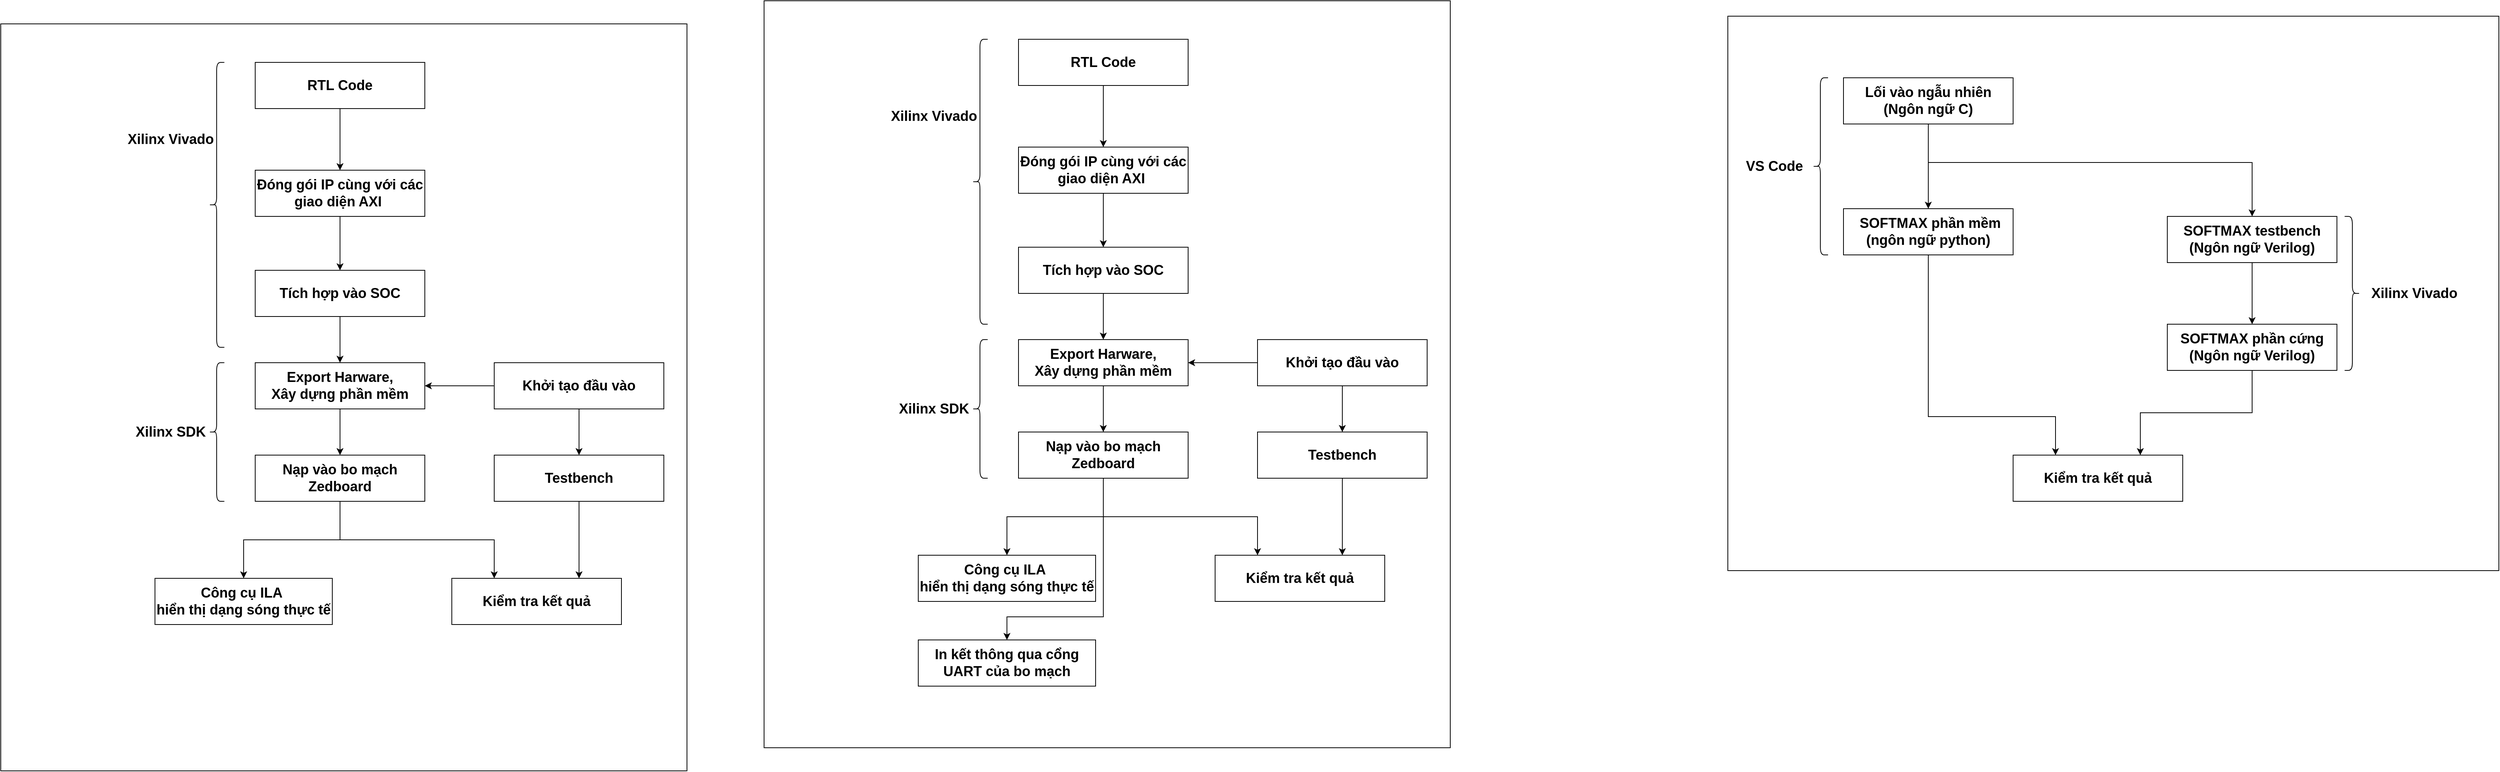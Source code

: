 <mxfile version="20.8.16" type="device"><diagram name="Page-1" id="H39IDp2V-m65FsoKv8X8"><mxGraphModel dx="5340" dy="1393" grid="1" gridSize="10" guides="1" tooltips="1" connect="1" arrows="1" fold="1" page="1" pageScale="1" pageWidth="850" pageHeight="1100" math="0" shadow="0"><root><mxCell id="0"/><mxCell id="1" parent="0"/><mxCell id="vX2RVOnJSn6Fj8IOi4cN-30" value="" style="rounded=0;whiteSpace=wrap;html=1;fontSize=18;" parent="1" vertex="1"><mxGeometry x="-1010" y="180" width="890" height="970" as="geometry"/></mxCell><mxCell id="vX2RVOnJSn6Fj8IOi4cN-16" style="edgeStyle=orthogonalEdgeStyle;rounded=0;orthogonalLoop=1;jettySize=auto;html=1;fontSize=18;" parent="1" source="vX2RVOnJSn6Fj8IOi4cN-6" target="vX2RVOnJSn6Fj8IOi4cN-15" edge="1"><mxGeometry relative="1" as="geometry"/></mxCell><mxCell id="vX2RVOnJSn6Fj8IOi4cN-6" value="&lt;font style=&quot;font-size: 18px;&quot;&gt;&lt;b&gt;RTL Code&lt;br&gt;&lt;/b&gt;&lt;/font&gt;" style="rounded=0;whiteSpace=wrap;html=1;" parent="1" vertex="1"><mxGeometry x="-680" y="230" width="220" height="60" as="geometry"/></mxCell><mxCell id="vX2RVOnJSn6Fj8IOi4cN-18" style="edgeStyle=orthogonalEdgeStyle;rounded=0;orthogonalLoop=1;jettySize=auto;html=1;entryX=0.5;entryY=0;entryDx=0;entryDy=0;fontSize=18;" parent="1" source="vX2RVOnJSn6Fj8IOi4cN-15" target="vX2RVOnJSn6Fj8IOi4cN-17" edge="1"><mxGeometry relative="1" as="geometry"/></mxCell><mxCell id="vX2RVOnJSn6Fj8IOi4cN-15" value="&lt;font style=&quot;font-size: 18px;&quot;&gt;&lt;b&gt;Đóng gói IP cùng với các giao diện AXI&amp;nbsp;&lt;/b&gt;&lt;br&gt;&lt;/font&gt;" style="rounded=0;whiteSpace=wrap;html=1;" parent="1" vertex="1"><mxGeometry x="-680" y="370" width="220" height="60" as="geometry"/></mxCell><mxCell id="vX2RVOnJSn6Fj8IOi4cN-20" style="edgeStyle=orthogonalEdgeStyle;rounded=0;orthogonalLoop=1;jettySize=auto;html=1;fontSize=18;" parent="1" source="vX2RVOnJSn6Fj8IOi4cN-17" target="vX2RVOnJSn6Fj8IOi4cN-19" edge="1"><mxGeometry relative="1" as="geometry"/></mxCell><mxCell id="vX2RVOnJSn6Fj8IOi4cN-17" value="&lt;font style=&quot;font-size: 18px;&quot;&gt;&lt;b&gt;Tích hợp vào SOC&lt;/b&gt;&lt;br&gt;&lt;/font&gt;" style="rounded=0;whiteSpace=wrap;html=1;" parent="1" vertex="1"><mxGeometry x="-680" y="500" width="220" height="60" as="geometry"/></mxCell><mxCell id="vX2RVOnJSn6Fj8IOi4cN-22" style="edgeStyle=orthogonalEdgeStyle;rounded=0;orthogonalLoop=1;jettySize=auto;html=1;entryX=0.5;entryY=0;entryDx=0;entryDy=0;fontSize=18;" parent="1" source="vX2RVOnJSn6Fj8IOi4cN-19" target="vX2RVOnJSn6Fj8IOi4cN-21" edge="1"><mxGeometry relative="1" as="geometry"/></mxCell><mxCell id="vX2RVOnJSn6Fj8IOi4cN-19" value="&lt;font style=&quot;font-size: 18px;&quot;&gt;&lt;b&gt;Export Harware,&lt;br&gt;Xây dựng phần mềm&lt;/b&gt;&lt;br&gt;&lt;/font&gt;" style="rounded=0;whiteSpace=wrap;html=1;" parent="1" vertex="1"><mxGeometry x="-680" y="620" width="220" height="60" as="geometry"/></mxCell><mxCell id="vX2RVOnJSn6Fj8IOi4cN-24" style="edgeStyle=orthogonalEdgeStyle;rounded=0;orthogonalLoop=1;jettySize=auto;html=1;entryX=0.25;entryY=0;entryDx=0;entryDy=0;fontSize=18;" parent="1" source="vX2RVOnJSn6Fj8IOi4cN-21" target="vX2RVOnJSn6Fj8IOi4cN-23" edge="1"><mxGeometry relative="1" as="geometry"><Array as="points"><mxPoint x="-570" y="850"/><mxPoint x="-370" y="850"/></Array></mxGeometry></mxCell><mxCell id="GNKNaHRWox03Uhff33Sb-2" style="edgeStyle=orthogonalEdgeStyle;rounded=0;orthogonalLoop=1;jettySize=auto;html=1;entryX=0.5;entryY=0;entryDx=0;entryDy=0;" parent="1" source="vX2RVOnJSn6Fj8IOi4cN-21" target="GNKNaHRWox03Uhff33Sb-1" edge="1"><mxGeometry relative="1" as="geometry"/></mxCell><mxCell id="GNKNaHRWox03Uhff33Sb-5" style="edgeStyle=orthogonalEdgeStyle;rounded=0;orthogonalLoop=1;jettySize=auto;html=1;entryX=0.5;entryY=0;entryDx=0;entryDy=0;" parent="1" source="vX2RVOnJSn6Fj8IOi4cN-21" target="GNKNaHRWox03Uhff33Sb-4" edge="1"><mxGeometry relative="1" as="geometry"><Array as="points"><mxPoint x="-570" y="980"/><mxPoint x="-695" y="980"/></Array></mxGeometry></mxCell><mxCell id="vX2RVOnJSn6Fj8IOi4cN-21" value="&lt;font style=&quot;font-size: 18px;&quot;&gt;&lt;b&gt;Nạp vào bo mạch Zedboard&lt;/b&gt;&lt;br&gt;&lt;/font&gt;" style="rounded=0;whiteSpace=wrap;html=1;" parent="1" vertex="1"><mxGeometry x="-680" y="740" width="220" height="60" as="geometry"/></mxCell><mxCell id="vX2RVOnJSn6Fj8IOi4cN-23" value="&lt;span style=&quot;font-size: 18px;&quot;&gt;&lt;b&gt;Kiểm tra kết quả&lt;/b&gt;&lt;/span&gt;" style="rounded=0;whiteSpace=wrap;html=1;" parent="1" vertex="1"><mxGeometry x="-425" y="900" width="220" height="60" as="geometry"/></mxCell><mxCell id="vX2RVOnJSn6Fj8IOi4cN-26" style="edgeStyle=orthogonalEdgeStyle;rounded=0;orthogonalLoop=1;jettySize=auto;html=1;entryX=0.75;entryY=0;entryDx=0;entryDy=0;fontSize=18;" parent="1" source="vX2RVOnJSn6Fj8IOi4cN-25" target="vX2RVOnJSn6Fj8IOi4cN-23" edge="1"><mxGeometry relative="1" as="geometry"/></mxCell><mxCell id="vX2RVOnJSn6Fj8IOi4cN-25" value="&lt;span style=&quot;font-size: 18px;&quot;&gt;&lt;b&gt;Testbench&lt;br&gt;&lt;/b&gt;&lt;/span&gt;" style="rounded=0;whiteSpace=wrap;html=1;" parent="1" vertex="1"><mxGeometry x="-370" y="740" width="220" height="60" as="geometry"/></mxCell><mxCell id="vX2RVOnJSn6Fj8IOi4cN-27" value="" style="shape=curlyBracket;whiteSpace=wrap;html=1;rounded=1;labelPosition=left;verticalLabelPosition=middle;align=right;verticalAlign=middle;fontSize=18;" parent="1" vertex="1"><mxGeometry x="-740" y="230" width="20" height="370" as="geometry"/></mxCell><mxCell id="vX2RVOnJSn6Fj8IOi4cN-29" value="" style="shape=curlyBracket;whiteSpace=wrap;html=1;rounded=1;labelPosition=left;verticalLabelPosition=middle;align=right;verticalAlign=middle;fontSize=18;" parent="1" vertex="1"><mxGeometry x="-740" y="620" width="20" height="180" as="geometry"/></mxCell><mxCell id="vX2RVOnJSn6Fj8IOi4cN-31" value="&lt;b&gt;Xilinx Vivado&lt;/b&gt;" style="text;html=1;align=center;verticalAlign=middle;resizable=0;points=[];autosize=1;strokeColor=none;fillColor=none;fontSize=18;" parent="1" vertex="1"><mxGeometry x="-860" y="310" width="140" height="40" as="geometry"/></mxCell><mxCell id="vX2RVOnJSn6Fj8IOi4cN-32" value="&lt;b&gt;Xilinx SDK&lt;/b&gt;" style="text;html=1;align=center;verticalAlign=middle;resizable=0;points=[];autosize=1;strokeColor=none;fillColor=none;fontSize=18;" parent="1" vertex="1"><mxGeometry x="-845" y="690" width="110" height="40" as="geometry"/></mxCell><mxCell id="vX2RVOnJSn6Fj8IOi4cN-34" style="edgeStyle=orthogonalEdgeStyle;rounded=0;orthogonalLoop=1;jettySize=auto;html=1;entryX=0.5;entryY=0;entryDx=0;entryDy=0;fontSize=18;" parent="1" source="vX2RVOnJSn6Fj8IOi4cN-33" target="vX2RVOnJSn6Fj8IOi4cN-25" edge="1"><mxGeometry relative="1" as="geometry"/></mxCell><mxCell id="vX2RVOnJSn6Fj8IOi4cN-36" style="edgeStyle=orthogonalEdgeStyle;rounded=0;orthogonalLoop=1;jettySize=auto;html=1;fontSize=18;" parent="1" source="vX2RVOnJSn6Fj8IOi4cN-33" target="vX2RVOnJSn6Fj8IOi4cN-19" edge="1"><mxGeometry relative="1" as="geometry"/></mxCell><mxCell id="vX2RVOnJSn6Fj8IOi4cN-33" value="&lt;span style=&quot;font-size: 18px;&quot;&gt;&lt;b&gt;Khởi tạo đầu vào&lt;br&gt;&lt;/b&gt;&lt;/span&gt;" style="rounded=0;whiteSpace=wrap;html=1;" parent="1" vertex="1"><mxGeometry x="-370" y="620" width="220" height="60" as="geometry"/></mxCell><mxCell id="GNKNaHRWox03Uhff33Sb-1" value="&lt;span style=&quot;font-size: 18px;&quot;&gt;&lt;b&gt;Công cụ ILA&amp;nbsp;&lt;br&gt;hiển thị dạng sóng thực tế&lt;br&gt;&lt;/b&gt;&lt;/span&gt;" style="rounded=0;whiteSpace=wrap;html=1;" parent="1" vertex="1"><mxGeometry x="-810" y="900" width="230" height="60" as="geometry"/></mxCell><mxCell id="GNKNaHRWox03Uhff33Sb-4" value="&lt;span style=&quot;font-size: 18px;&quot;&gt;&lt;b&gt;In kết thông qua cổng UART của bo mạch&lt;br&gt;&lt;/b&gt;&lt;/span&gt;" style="rounded=0;whiteSpace=wrap;html=1;" parent="1" vertex="1"><mxGeometry x="-810" y="1010" width="230" height="60" as="geometry"/></mxCell><mxCell id="oXJxRPV7CeoUfzGSBeVz-1" value="" style="group" vertex="1" connectable="0" parent="1"><mxGeometry x="240" y="200" width="1000" height="720" as="geometry"/></mxCell><mxCell id="tSZk7l2nlHTGVRNp1mW6-12" value="" style="rounded=0;whiteSpace=wrap;html=1;fontSize=24;" parent="oXJxRPV7CeoUfzGSBeVz-1" vertex="1"><mxGeometry width="1000" height="720" as="geometry"/></mxCell><mxCell id="tSZk7l2nlHTGVRNp1mW6-1" value="&lt;font style=&quot;font-size: 18px;&quot;&gt;&lt;b&gt;Lối vào ngẫu nhiên&lt;br&gt;(Ngôn ngữ C)&lt;/b&gt;&lt;/font&gt;" style="rounded=0;whiteSpace=wrap;html=1;" parent="oXJxRPV7CeoUfzGSBeVz-1" vertex="1"><mxGeometry x="150" y="80" width="220" height="60" as="geometry"/></mxCell><mxCell id="tSZk7l2nlHTGVRNp1mW6-3" value="&lt;span style=&quot;font-size: 18px;&quot;&gt;&lt;b&gt;&amp;nbsp;SOFTMAX phần mềm&lt;br&gt;(ngôn ngữ python)&lt;br&gt;&lt;/b&gt;&lt;/span&gt;" style="rounded=0;whiteSpace=wrap;html=1;" parent="oXJxRPV7CeoUfzGSBeVz-1" vertex="1"><mxGeometry x="150" y="250" width="220" height="60" as="geometry"/></mxCell><mxCell id="vX2RVOnJSn6Fj8IOi4cN-41" style="edgeStyle=orthogonalEdgeStyle;rounded=0;orthogonalLoop=1;jettySize=auto;html=1;fontSize=18;strokeWidth=1;" parent="oXJxRPV7CeoUfzGSBeVz-1" source="tSZk7l2nlHTGVRNp1mW6-1" target="tSZk7l2nlHTGVRNp1mW6-3" edge="1"><mxGeometry relative="1" as="geometry"/></mxCell><mxCell id="tSZk7l2nlHTGVRNp1mW6-4" value="&lt;span style=&quot;font-size: 18px;&quot;&gt;&lt;b&gt;SOFTMAX testbench&lt;br&gt;(Ngôn ngữ Verilog)&lt;br&gt;&lt;/b&gt;&lt;/span&gt;" style="rounded=0;whiteSpace=wrap;html=1;" parent="oXJxRPV7CeoUfzGSBeVz-1" vertex="1"><mxGeometry x="570" y="260" width="220" height="60" as="geometry"/></mxCell><mxCell id="tSZk7l2nlHTGVRNp1mW6-6" style="edgeStyle=orthogonalEdgeStyle;rounded=0;orthogonalLoop=1;jettySize=auto;html=1;fontSize=18;strokeWidth=1;" parent="oXJxRPV7CeoUfzGSBeVz-1" source="tSZk7l2nlHTGVRNp1mW6-1" target="tSZk7l2nlHTGVRNp1mW6-4" edge="1"><mxGeometry relative="1" as="geometry"><Array as="points"><mxPoint x="260" y="190"/><mxPoint x="680" y="190"/></Array></mxGeometry></mxCell><mxCell id="tSZk7l2nlHTGVRNp1mW6-7" value="&lt;span style=&quot;font-size: 18px;&quot;&gt;&lt;b&gt;SOFTMAX phần cứng&lt;br&gt;(Ngôn ngữ Verilog)&lt;br&gt;&lt;/b&gt;&lt;/span&gt;" style="rounded=0;whiteSpace=wrap;html=1;" parent="oXJxRPV7CeoUfzGSBeVz-1" vertex="1"><mxGeometry x="570" y="400" width="220" height="60" as="geometry"/></mxCell><mxCell id="tSZk7l2nlHTGVRNp1mW6-8" style="edgeStyle=orthogonalEdgeStyle;rounded=0;orthogonalLoop=1;jettySize=auto;html=1;fontSize=18;strokeWidth=1;" parent="oXJxRPV7CeoUfzGSBeVz-1" source="tSZk7l2nlHTGVRNp1mW6-4" target="tSZk7l2nlHTGVRNp1mW6-7" edge="1"><mxGeometry relative="1" as="geometry"/></mxCell><mxCell id="tSZk7l2nlHTGVRNp1mW6-9" value="&lt;span style=&quot;font-size: 18px;&quot;&gt;&lt;b&gt;Kiểm tra kết quả&lt;/b&gt;&lt;/span&gt;" style="rounded=0;whiteSpace=wrap;html=1;" parent="oXJxRPV7CeoUfzGSBeVz-1" vertex="1"><mxGeometry x="370" y="570" width="220" height="60" as="geometry"/></mxCell><mxCell id="tSZk7l2nlHTGVRNp1mW6-11" style="edgeStyle=orthogonalEdgeStyle;rounded=0;orthogonalLoop=1;jettySize=auto;html=1;entryX=0.25;entryY=0;entryDx=0;entryDy=0;fontSize=18;strokeWidth=1;" parent="oXJxRPV7CeoUfzGSBeVz-1" source="tSZk7l2nlHTGVRNp1mW6-3" target="tSZk7l2nlHTGVRNp1mW6-9" edge="1"><mxGeometry relative="1" as="geometry"><Array as="points"><mxPoint x="260" y="520"/><mxPoint x="425" y="520"/></Array></mxGeometry></mxCell><mxCell id="tSZk7l2nlHTGVRNp1mW6-10" style="edgeStyle=orthogonalEdgeStyle;rounded=0;orthogonalLoop=1;jettySize=auto;html=1;entryX=0.75;entryY=0;entryDx=0;entryDy=0;fontSize=18;strokeWidth=1;" parent="oXJxRPV7CeoUfzGSBeVz-1" source="tSZk7l2nlHTGVRNp1mW6-7" target="tSZk7l2nlHTGVRNp1mW6-9" edge="1"><mxGeometry relative="1" as="geometry"/></mxCell><mxCell id="vX2RVOnJSn6Fj8IOi4cN-37" value="" style="shape=curlyBracket;whiteSpace=wrap;html=1;rounded=1;flipH=1;labelPosition=right;verticalLabelPosition=middle;align=left;verticalAlign=middle;fontSize=18;" parent="oXJxRPV7CeoUfzGSBeVz-1" vertex="1"><mxGeometry x="800" y="260" width="20" height="200" as="geometry"/></mxCell><mxCell id="vX2RVOnJSn6Fj8IOi4cN-38" value="&lt;b&gt;Xilinx Vivado&lt;/b&gt;" style="text;html=1;align=center;verticalAlign=middle;resizable=0;points=[];autosize=1;strokeColor=none;fillColor=none;fontSize=18;" parent="oXJxRPV7CeoUfzGSBeVz-1" vertex="1"><mxGeometry x="820" y="340" width="140" height="40" as="geometry"/></mxCell><mxCell id="vX2RVOnJSn6Fj8IOi4cN-42" value="" style="shape=curlyBracket;whiteSpace=wrap;html=1;rounded=1;labelPosition=left;verticalLabelPosition=middle;align=right;verticalAlign=middle;fontSize=18;" parent="oXJxRPV7CeoUfzGSBeVz-1" vertex="1"><mxGeometry x="110" y="80" width="20" height="230" as="geometry"/></mxCell><mxCell id="vX2RVOnJSn6Fj8IOi4cN-43" value="&lt;b&gt;VS Code&lt;/b&gt;" style="text;html=1;align=center;verticalAlign=middle;resizable=0;points=[];autosize=1;strokeColor=none;fillColor=none;fontSize=18;" parent="oXJxRPV7CeoUfzGSBeVz-1" vertex="1"><mxGeometry x="10" y="175" width="100" height="40" as="geometry"/></mxCell><mxCell id="oXJxRPV7CeoUfzGSBeVz-2" value="" style="rounded=0;whiteSpace=wrap;html=1;fontSize=18;" vertex="1" parent="1"><mxGeometry x="-2000" y="210" width="890" height="970" as="geometry"/></mxCell><mxCell id="oXJxRPV7CeoUfzGSBeVz-3" style="edgeStyle=orthogonalEdgeStyle;rounded=0;orthogonalLoop=1;jettySize=auto;html=1;fontSize=18;" edge="1" parent="1" source="oXJxRPV7CeoUfzGSBeVz-4" target="oXJxRPV7CeoUfzGSBeVz-6"><mxGeometry relative="1" as="geometry"/></mxCell><mxCell id="oXJxRPV7CeoUfzGSBeVz-4" value="&lt;font style=&quot;font-size: 18px;&quot;&gt;&lt;b&gt;RTL Code&lt;br&gt;&lt;/b&gt;&lt;/font&gt;" style="rounded=0;whiteSpace=wrap;html=1;" vertex="1" parent="1"><mxGeometry x="-1670" y="260" width="220" height="60" as="geometry"/></mxCell><mxCell id="oXJxRPV7CeoUfzGSBeVz-5" style="edgeStyle=orthogonalEdgeStyle;rounded=0;orthogonalLoop=1;jettySize=auto;html=1;entryX=0.5;entryY=0;entryDx=0;entryDy=0;fontSize=18;" edge="1" parent="1" source="oXJxRPV7CeoUfzGSBeVz-6" target="oXJxRPV7CeoUfzGSBeVz-8"><mxGeometry relative="1" as="geometry"/></mxCell><mxCell id="oXJxRPV7CeoUfzGSBeVz-6" value="&lt;font style=&quot;font-size: 18px;&quot;&gt;&lt;b&gt;Đóng gói IP cùng với các giao diện AXI&amp;nbsp;&lt;/b&gt;&lt;br&gt;&lt;/font&gt;" style="rounded=0;whiteSpace=wrap;html=1;" vertex="1" parent="1"><mxGeometry x="-1670" y="400" width="220" height="60" as="geometry"/></mxCell><mxCell id="oXJxRPV7CeoUfzGSBeVz-7" style="edgeStyle=orthogonalEdgeStyle;rounded=0;orthogonalLoop=1;jettySize=auto;html=1;fontSize=18;" edge="1" parent="1" source="oXJxRPV7CeoUfzGSBeVz-8" target="oXJxRPV7CeoUfzGSBeVz-10"><mxGeometry relative="1" as="geometry"/></mxCell><mxCell id="oXJxRPV7CeoUfzGSBeVz-8" value="&lt;font style=&quot;font-size: 18px;&quot;&gt;&lt;b&gt;Tích hợp vào SOC&lt;/b&gt;&lt;br&gt;&lt;/font&gt;" style="rounded=0;whiteSpace=wrap;html=1;" vertex="1" parent="1"><mxGeometry x="-1670" y="530" width="220" height="60" as="geometry"/></mxCell><mxCell id="oXJxRPV7CeoUfzGSBeVz-9" style="edgeStyle=orthogonalEdgeStyle;rounded=0;orthogonalLoop=1;jettySize=auto;html=1;entryX=0.5;entryY=0;entryDx=0;entryDy=0;fontSize=18;" edge="1" parent="1" source="oXJxRPV7CeoUfzGSBeVz-10" target="oXJxRPV7CeoUfzGSBeVz-14"><mxGeometry relative="1" as="geometry"/></mxCell><mxCell id="oXJxRPV7CeoUfzGSBeVz-10" value="&lt;font style=&quot;font-size: 18px;&quot;&gt;&lt;b&gt;Export Harware,&lt;br&gt;Xây dựng phần mềm&lt;/b&gt;&lt;br&gt;&lt;/font&gt;" style="rounded=0;whiteSpace=wrap;html=1;" vertex="1" parent="1"><mxGeometry x="-1670" y="650" width="220" height="60" as="geometry"/></mxCell><mxCell id="oXJxRPV7CeoUfzGSBeVz-11" style="edgeStyle=orthogonalEdgeStyle;rounded=0;orthogonalLoop=1;jettySize=auto;html=1;entryX=0.25;entryY=0;entryDx=0;entryDy=0;fontSize=18;" edge="1" parent="1" source="oXJxRPV7CeoUfzGSBeVz-14" target="oXJxRPV7CeoUfzGSBeVz-15"><mxGeometry relative="1" as="geometry"><Array as="points"><mxPoint x="-1560" y="880"/><mxPoint x="-1360" y="880"/></Array></mxGeometry></mxCell><mxCell id="oXJxRPV7CeoUfzGSBeVz-12" style="edgeStyle=orthogonalEdgeStyle;rounded=0;orthogonalLoop=1;jettySize=auto;html=1;entryX=0.5;entryY=0;entryDx=0;entryDy=0;" edge="1" parent="1" source="oXJxRPV7CeoUfzGSBeVz-14" target="oXJxRPV7CeoUfzGSBeVz-25"><mxGeometry relative="1" as="geometry"/></mxCell><mxCell id="oXJxRPV7CeoUfzGSBeVz-14" value="&lt;font style=&quot;font-size: 18px;&quot;&gt;&lt;b&gt;Nạp vào bo mạch Zedboard&lt;/b&gt;&lt;br&gt;&lt;/font&gt;" style="rounded=0;whiteSpace=wrap;html=1;" vertex="1" parent="1"><mxGeometry x="-1670" y="770" width="220" height="60" as="geometry"/></mxCell><mxCell id="oXJxRPV7CeoUfzGSBeVz-15" value="&lt;span style=&quot;font-size: 18px;&quot;&gt;&lt;b&gt;Kiểm tra kết quả&lt;/b&gt;&lt;/span&gt;" style="rounded=0;whiteSpace=wrap;html=1;" vertex="1" parent="1"><mxGeometry x="-1415" y="930" width="220" height="60" as="geometry"/></mxCell><mxCell id="oXJxRPV7CeoUfzGSBeVz-16" style="edgeStyle=orthogonalEdgeStyle;rounded=0;orthogonalLoop=1;jettySize=auto;html=1;entryX=0.75;entryY=0;entryDx=0;entryDy=0;fontSize=18;" edge="1" parent="1" source="oXJxRPV7CeoUfzGSBeVz-17" target="oXJxRPV7CeoUfzGSBeVz-15"><mxGeometry relative="1" as="geometry"/></mxCell><mxCell id="oXJxRPV7CeoUfzGSBeVz-17" value="&lt;span style=&quot;font-size: 18px;&quot;&gt;&lt;b&gt;Testbench&lt;br&gt;&lt;/b&gt;&lt;/span&gt;" style="rounded=0;whiteSpace=wrap;html=1;" vertex="1" parent="1"><mxGeometry x="-1360" y="770" width="220" height="60" as="geometry"/></mxCell><mxCell id="oXJxRPV7CeoUfzGSBeVz-18" value="" style="shape=curlyBracket;whiteSpace=wrap;html=1;rounded=1;labelPosition=left;verticalLabelPosition=middle;align=right;verticalAlign=middle;fontSize=18;" vertex="1" parent="1"><mxGeometry x="-1730" y="260" width="20" height="370" as="geometry"/></mxCell><mxCell id="oXJxRPV7CeoUfzGSBeVz-19" value="" style="shape=curlyBracket;whiteSpace=wrap;html=1;rounded=1;labelPosition=left;verticalLabelPosition=middle;align=right;verticalAlign=middle;fontSize=18;" vertex="1" parent="1"><mxGeometry x="-1730" y="650" width="20" height="180" as="geometry"/></mxCell><mxCell id="oXJxRPV7CeoUfzGSBeVz-20" value="&lt;b&gt;Xilinx Vivado&lt;/b&gt;" style="text;html=1;align=center;verticalAlign=middle;resizable=0;points=[];autosize=1;strokeColor=none;fillColor=none;fontSize=18;" vertex="1" parent="1"><mxGeometry x="-1850" y="340" width="140" height="40" as="geometry"/></mxCell><mxCell id="oXJxRPV7CeoUfzGSBeVz-21" value="&lt;b&gt;Xilinx SDK&lt;/b&gt;" style="text;html=1;align=center;verticalAlign=middle;resizable=0;points=[];autosize=1;strokeColor=none;fillColor=none;fontSize=18;" vertex="1" parent="1"><mxGeometry x="-1835" y="720" width="110" height="40" as="geometry"/></mxCell><mxCell id="oXJxRPV7CeoUfzGSBeVz-22" style="edgeStyle=orthogonalEdgeStyle;rounded=0;orthogonalLoop=1;jettySize=auto;html=1;entryX=0.5;entryY=0;entryDx=0;entryDy=0;fontSize=18;" edge="1" parent="1" source="oXJxRPV7CeoUfzGSBeVz-24" target="oXJxRPV7CeoUfzGSBeVz-17"><mxGeometry relative="1" as="geometry"/></mxCell><mxCell id="oXJxRPV7CeoUfzGSBeVz-23" style="edgeStyle=orthogonalEdgeStyle;rounded=0;orthogonalLoop=1;jettySize=auto;html=1;fontSize=18;" edge="1" parent="1" source="oXJxRPV7CeoUfzGSBeVz-24" target="oXJxRPV7CeoUfzGSBeVz-10"><mxGeometry relative="1" as="geometry"/></mxCell><mxCell id="oXJxRPV7CeoUfzGSBeVz-24" value="&lt;span style=&quot;font-size: 18px;&quot;&gt;&lt;b&gt;Khởi tạo đầu vào&lt;br&gt;&lt;/b&gt;&lt;/span&gt;" style="rounded=0;whiteSpace=wrap;html=1;" vertex="1" parent="1"><mxGeometry x="-1360" y="650" width="220" height="60" as="geometry"/></mxCell><mxCell id="oXJxRPV7CeoUfzGSBeVz-25" value="&lt;span style=&quot;font-size: 18px;&quot;&gt;&lt;b&gt;Công cụ ILA&amp;nbsp;&lt;br&gt;hiển thị dạng sóng thực tế&lt;br&gt;&lt;/b&gt;&lt;/span&gt;" style="rounded=0;whiteSpace=wrap;html=1;" vertex="1" parent="1"><mxGeometry x="-1800" y="930" width="230" height="60" as="geometry"/></mxCell></root></mxGraphModel></diagram></mxfile>
